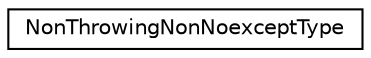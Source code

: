 digraph "Graphical Class Hierarchy"
{
  edge [fontname="Helvetica",fontsize="10",labelfontname="Helvetica",labelfontsize="10"];
  node [fontname="Helvetica",fontsize="10",shape=record];
  rankdir="LR";
  Node0 [label="NonThrowingNonNoexceptType",height=0.2,width=0.4,color="black", fillcolor="white", style="filled",URL="$struct_non_throwing_non_noexcept_type.html"];
}
